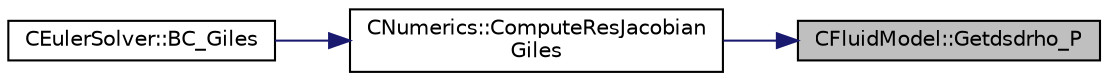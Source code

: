 digraph "CFluidModel::Getdsdrho_P"
{
 // LATEX_PDF_SIZE
  edge [fontname="Helvetica",fontsize="10",labelfontname="Helvetica",labelfontsize="10"];
  node [fontname="Helvetica",fontsize="10",shape=record];
  rankdir="RL";
  Node1 [label="CFluidModel::Getdsdrho_P",height=0.2,width=0.4,color="black", fillcolor="grey75", style="filled", fontcolor="black",tooltip="Get fluid entropy partial derivative."];
  Node1 -> Node2 [dir="back",color="midnightblue",fontsize="10",style="solid",fontname="Helvetica"];
  Node2 [label="CNumerics::ComputeResJacobian\lGiles",height=0.2,width=0.4,color="black", fillcolor="white", style="filled",URL="$classCNumerics.html#ac4a74c07d95849f1fb43554276ad6faf",tooltip="Computation of the flow Residual Jacobian Matrix for Non Reflecting BC."];
  Node2 -> Node3 [dir="back",color="midnightblue",fontsize="10",style="solid",fontname="Helvetica"];
  Node3 [label="CEulerSolver::BC_Giles",height=0.2,width=0.4,color="black", fillcolor="white", style="filled",URL="$classCEulerSolver.html#a40fad0a57e8dcba8a8f4d4fa8eab02f0",tooltip="Impose the boundary condition using characteristic recostruction."];
}
